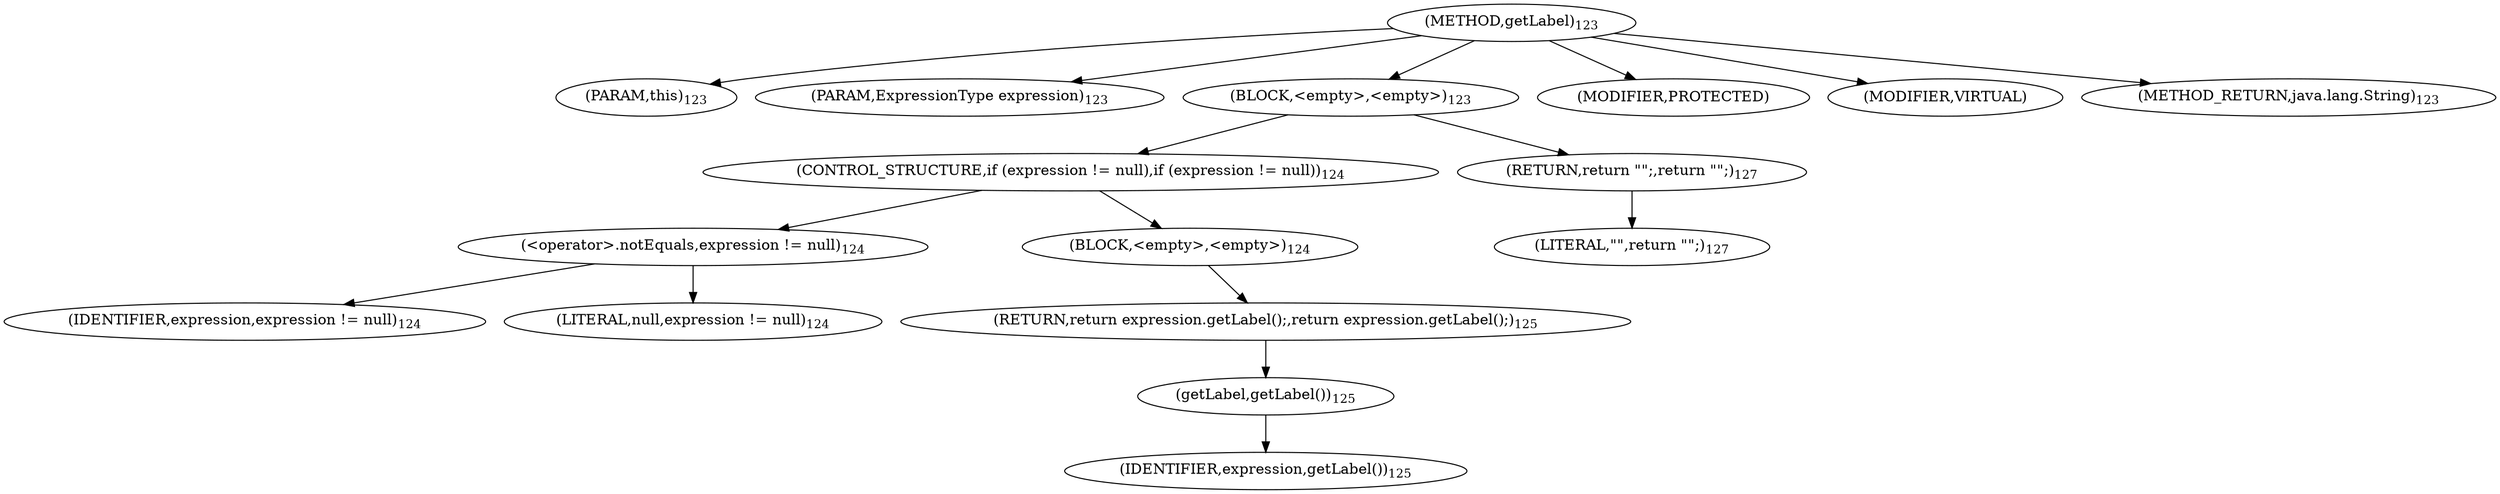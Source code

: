 digraph "getLabel" {  
"316" [label = <(METHOD,getLabel)<SUB>123</SUB>> ]
"317" [label = <(PARAM,this)<SUB>123</SUB>> ]
"318" [label = <(PARAM,ExpressionType expression)<SUB>123</SUB>> ]
"319" [label = <(BLOCK,&lt;empty&gt;,&lt;empty&gt;)<SUB>123</SUB>> ]
"320" [label = <(CONTROL_STRUCTURE,if (expression != null),if (expression != null))<SUB>124</SUB>> ]
"321" [label = <(&lt;operator&gt;.notEquals,expression != null)<SUB>124</SUB>> ]
"322" [label = <(IDENTIFIER,expression,expression != null)<SUB>124</SUB>> ]
"323" [label = <(LITERAL,null,expression != null)<SUB>124</SUB>> ]
"324" [label = <(BLOCK,&lt;empty&gt;,&lt;empty&gt;)<SUB>124</SUB>> ]
"325" [label = <(RETURN,return expression.getLabel();,return expression.getLabel();)<SUB>125</SUB>> ]
"326" [label = <(getLabel,getLabel())<SUB>125</SUB>> ]
"327" [label = <(IDENTIFIER,expression,getLabel())<SUB>125</SUB>> ]
"328" [label = <(RETURN,return &quot;&quot;;,return &quot;&quot;;)<SUB>127</SUB>> ]
"329" [label = <(LITERAL,&quot;&quot;,return &quot;&quot;;)<SUB>127</SUB>> ]
"330" [label = <(MODIFIER,PROTECTED)> ]
"331" [label = <(MODIFIER,VIRTUAL)> ]
"332" [label = <(METHOD_RETURN,java.lang.String)<SUB>123</SUB>> ]
  "316" -> "317" 
  "316" -> "318" 
  "316" -> "319" 
  "316" -> "330" 
  "316" -> "331" 
  "316" -> "332" 
  "319" -> "320" 
  "319" -> "328" 
  "320" -> "321" 
  "320" -> "324" 
  "321" -> "322" 
  "321" -> "323" 
  "324" -> "325" 
  "325" -> "326" 
  "326" -> "327" 
  "328" -> "329" 
}
